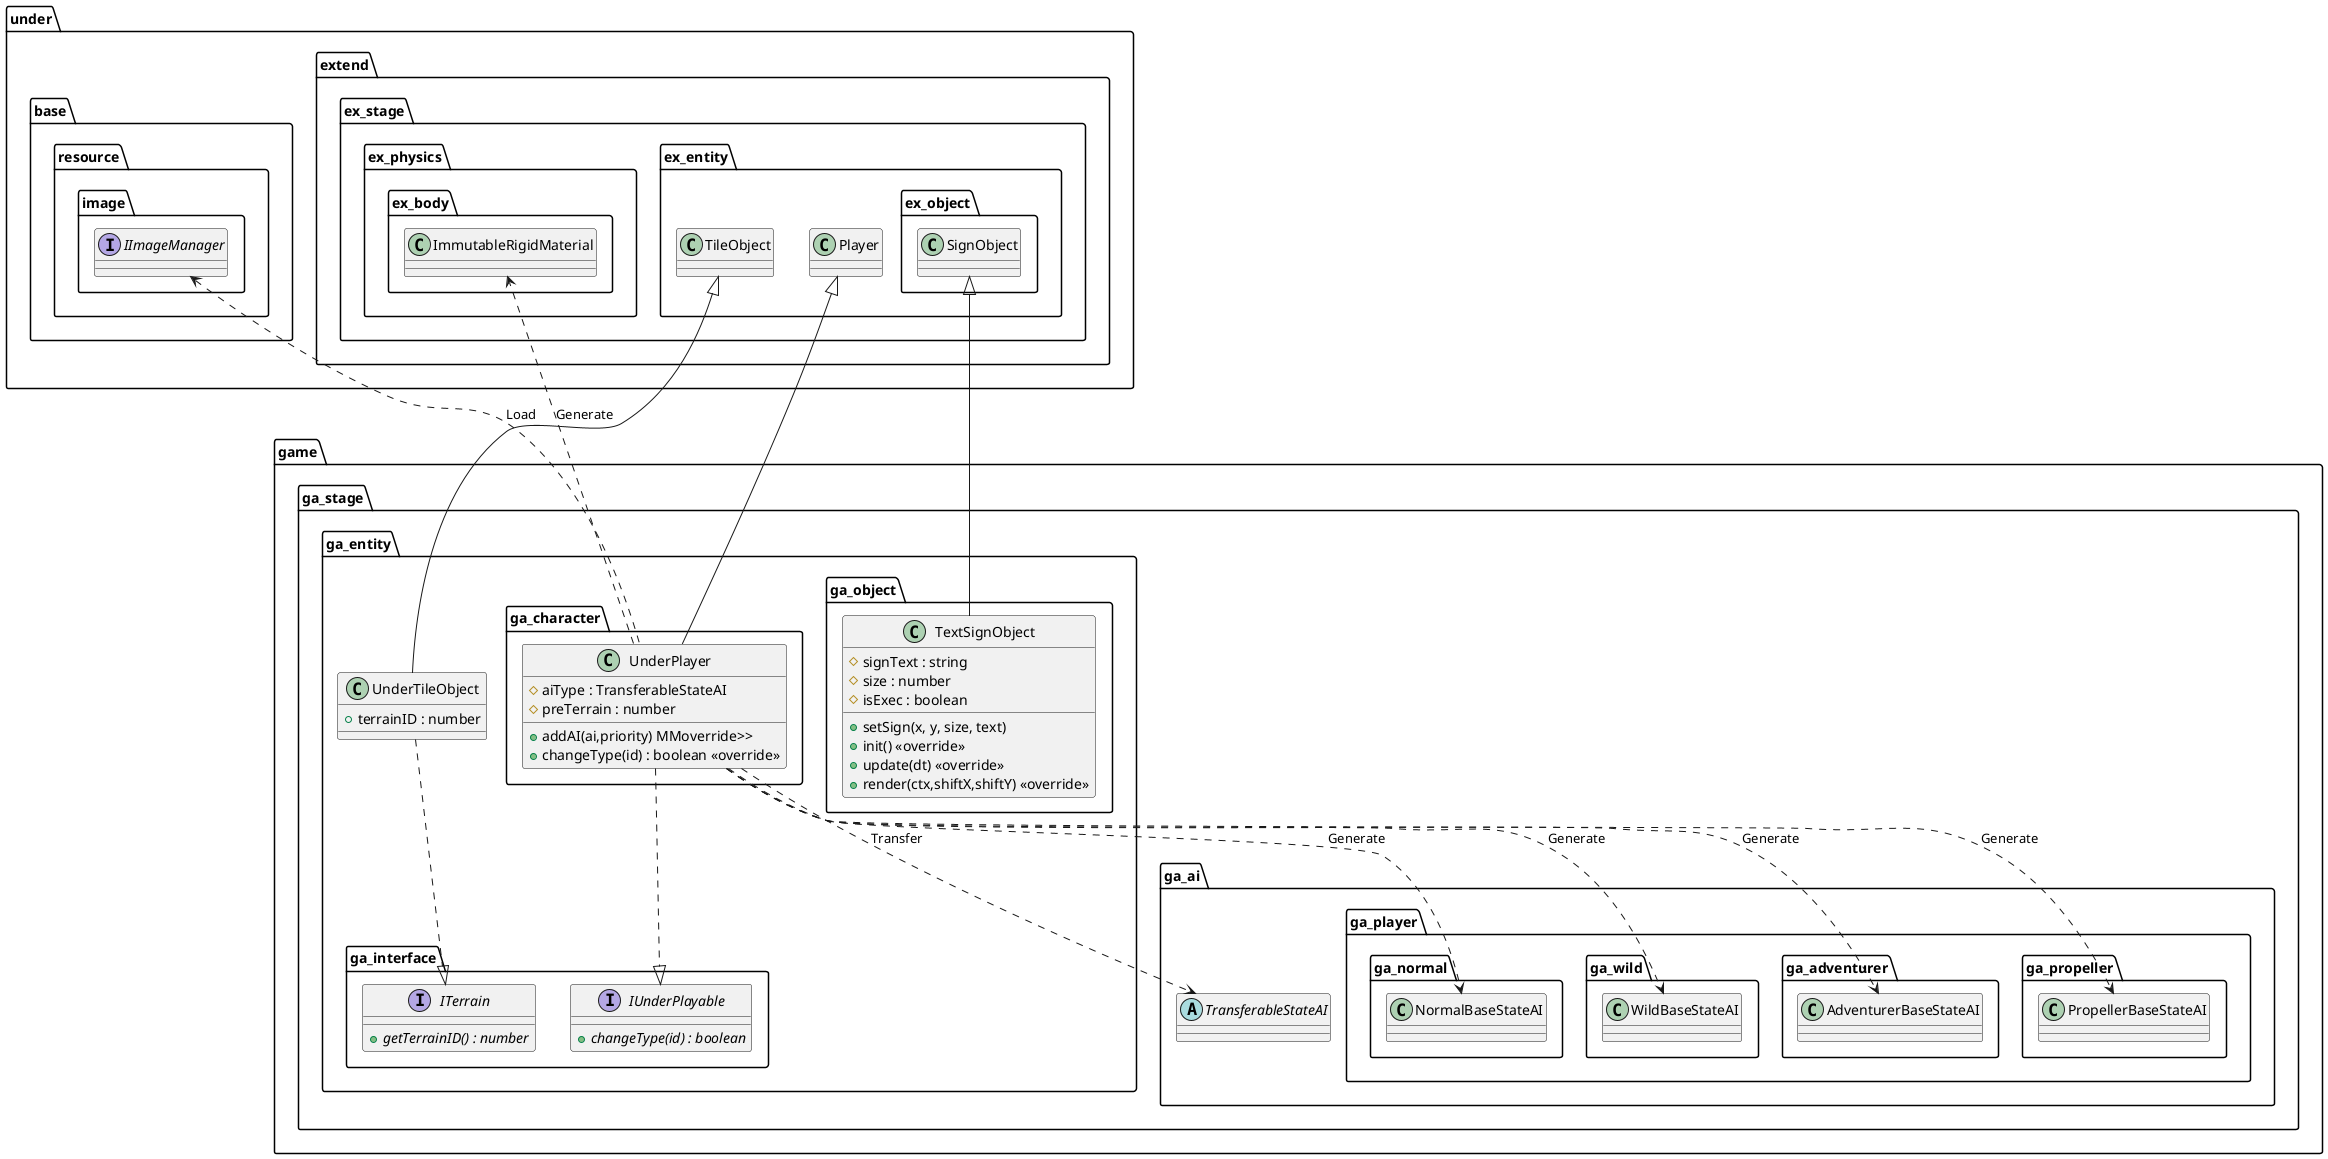 @startuml EntityGame
package game {
    package ga_stage {
        package ga_entity {
            class UnderTileObject {
                +terrainID : number
            }
            package ga_character {
                class UnderPlayer {
                    #aiType : TransferableStateAI
                    #preTerrain : number
                    +addAI(ai,priority) MMoverride>>
                    +changeType(id) : boolean <<override>>
                }
            }
            package ga_object {
                class TextSignObject {
                    #signText : string
                    #size : number
                    #isExec : boolean
                    +setSign(x, y, size, text)
                    +init() <<override>>
                    +update(dt) <<override>>
                    +render(ctx,shiftX,shiftY) <<override>>
                }
            }
            package ga_interface {
                interface ITerrain {
                    {abstract} +getTerrainID() : number
                }
                interface IUnderPlayable {
                    {abstract} +changeType(id) : boolean
                }
            }
        }
    }
}

package under {
    package base {
        package resource {
            package image {
                interface IImageManager
            }
        }
    }
    package extend {
        package ex_stage {
            package ex_entity {
                class TileObject
                class Player
                package ex_object {
                    class SignObject
                }
            }
            package ex_physics {
                package ex_body {
                    class ImmutableRigidMaterial
                }
            }
        }
    }
}
package game {
    package ga_stage {
        package ga_ai {
            abstract TransferableStateAI
            package ga_player {
                package ga_normal {
                    class NormalBaseStateAI
                }
                package ga_wild {
                    class WildBaseStateAI
                }
                package ga_adventurer {
                    class AdventurerBaseStateAI
                }
                package ga_propeller {
                    class PropellerBaseStateAI
                }
            }
        }
    }
}

UnderPlayer ..> WildBaseStateAI : Generate
UnderPlayer ..> NormalBaseStateAI : Generate
UnderPlayer ..> AdventurerBaseStateAI : Generate
UnderPlayer ..> PropellerBaseStateAI : Generate
UnderPlayer ..> ImmutableRigidMaterial : Generate
UnderPlayer ..> TransferableStateAI : Transfer
IImageManager <.. UnderPlayer : Load

Player <|-- UnderPlayer
UnderPlayer ..|> IUnderPlayable
TileObject <|-- UnderTileObject
UnderTileObject ..|> ITerrain

SignObject <|-- TextSignObject

@enduml
